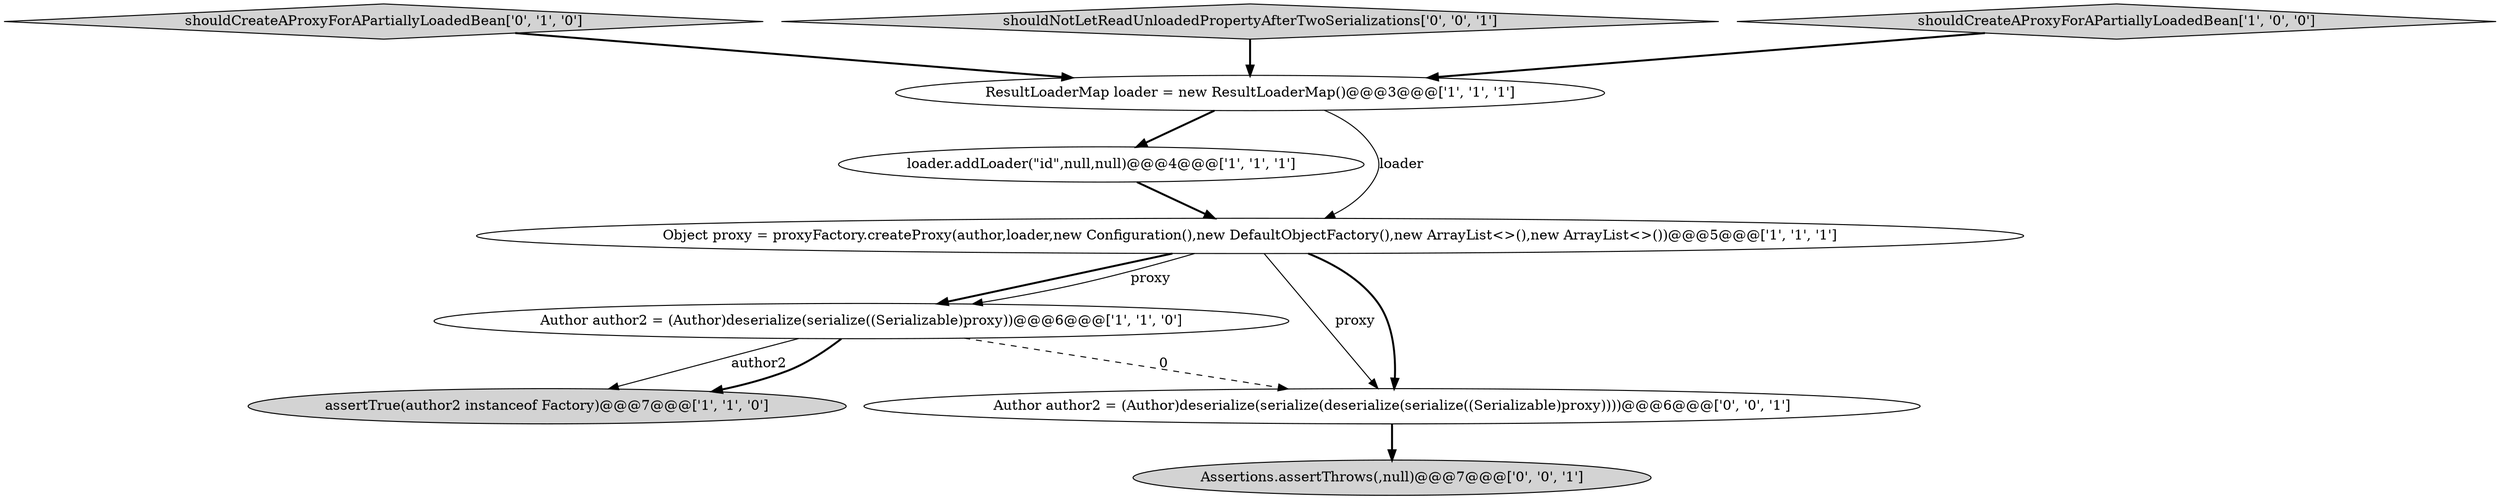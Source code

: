 digraph {
1 [style = filled, label = "Author author2 = (Author)deserialize(serialize((Serializable)proxy))@@@6@@@['1', '1', '0']", fillcolor = white, shape = ellipse image = "AAA0AAABBB1BBB"];
9 [style = filled, label = "Assertions.assertThrows(,null)@@@7@@@['0', '0', '1']", fillcolor = lightgray, shape = ellipse image = "AAA0AAABBB3BBB"];
6 [style = filled, label = "shouldCreateAProxyForAPartiallyLoadedBean['0', '1', '0']", fillcolor = lightgray, shape = diamond image = "AAA0AAABBB2BBB"];
2 [style = filled, label = "assertTrue(author2 instanceof Factory)@@@7@@@['1', '1', '0']", fillcolor = lightgray, shape = ellipse image = "AAA0AAABBB1BBB"];
4 [style = filled, label = "loader.addLoader(\"id\",null,null)@@@4@@@['1', '1', '1']", fillcolor = white, shape = ellipse image = "AAA0AAABBB1BBB"];
8 [style = filled, label = "Author author2 = (Author)deserialize(serialize(deserialize(serialize((Serializable)proxy))))@@@6@@@['0', '0', '1']", fillcolor = white, shape = ellipse image = "AAA0AAABBB3BBB"];
0 [style = filled, label = "Object proxy = proxyFactory.createProxy(author,loader,new Configuration(),new DefaultObjectFactory(),new ArrayList<>(),new ArrayList<>())@@@5@@@['1', '1', '1']", fillcolor = white, shape = ellipse image = "AAA0AAABBB1BBB"];
5 [style = filled, label = "ResultLoaderMap loader = new ResultLoaderMap()@@@3@@@['1', '1', '1']", fillcolor = white, shape = ellipse image = "AAA0AAABBB1BBB"];
7 [style = filled, label = "shouldNotLetReadUnloadedPropertyAfterTwoSerializations['0', '0', '1']", fillcolor = lightgray, shape = diamond image = "AAA0AAABBB3BBB"];
3 [style = filled, label = "shouldCreateAProxyForAPartiallyLoadedBean['1', '0', '0']", fillcolor = lightgray, shape = diamond image = "AAA0AAABBB1BBB"];
7->5 [style = bold, label=""];
0->1 [style = bold, label=""];
0->8 [style = solid, label="proxy"];
1->2 [style = solid, label="author2"];
1->8 [style = dashed, label="0"];
4->0 [style = bold, label=""];
0->8 [style = bold, label=""];
8->9 [style = bold, label=""];
0->1 [style = solid, label="proxy"];
1->2 [style = bold, label=""];
3->5 [style = bold, label=""];
5->4 [style = bold, label=""];
6->5 [style = bold, label=""];
5->0 [style = solid, label="loader"];
}
